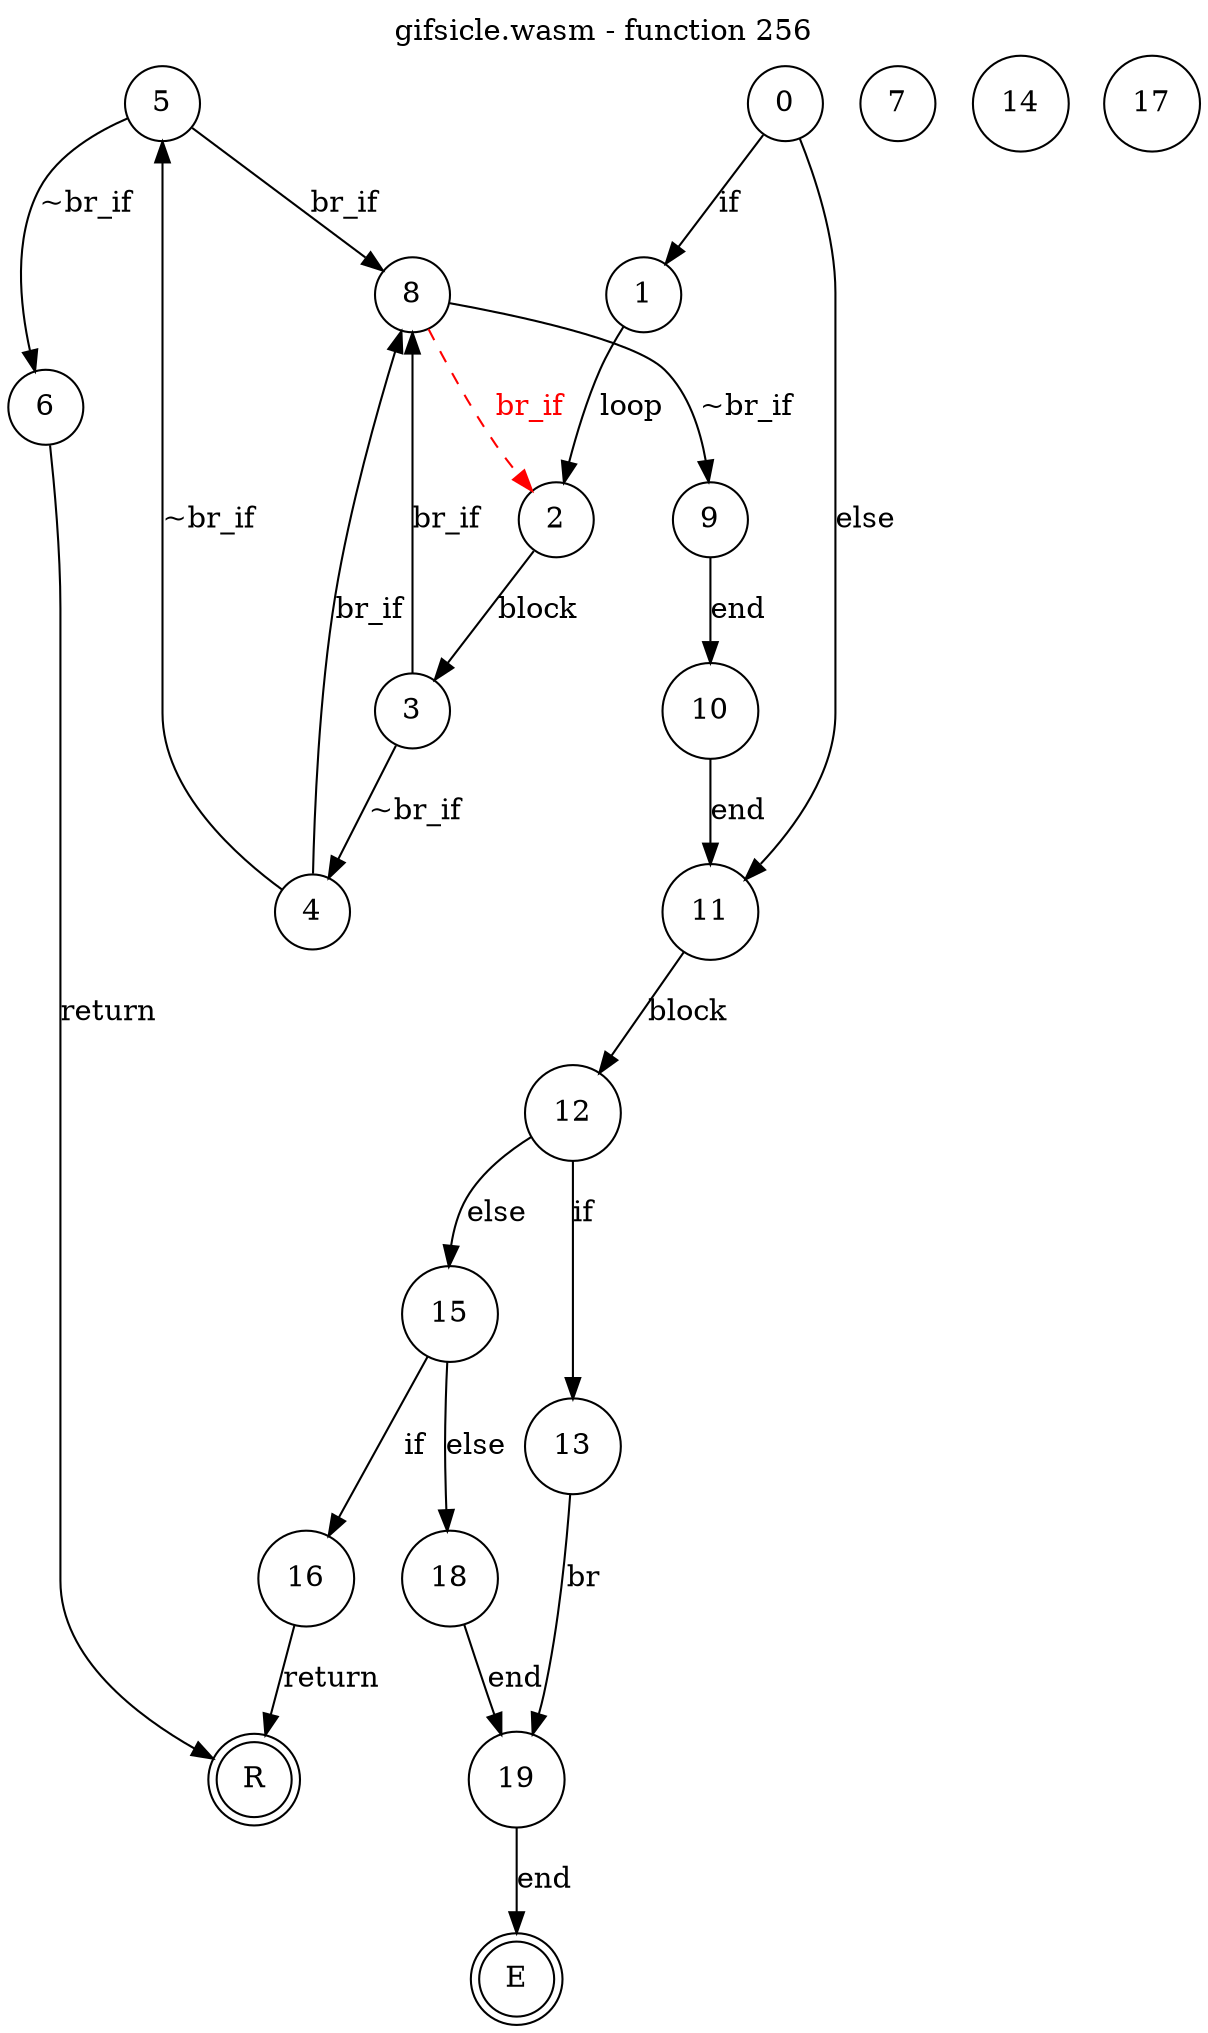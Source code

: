 digraph finite_state_machine {
    label = "gifsicle.wasm - function 256"
    labelloc =  t
    labelfontsize = 16
    labelfontcolor = black
    labelfontname = "Helvetica"
    node [shape = doublecircle]; E R ;
node [shape=circle, fontcolor=black, style="", label="0"]0
node [shape=circle, fontcolor=black, style="", label="1"]1
node [shape=circle, fontcolor=black, style="", label="2"]2
node [shape=circle, fontcolor=black, style="", label="3"]3
node [shape=circle, fontcolor=black, style="", label="4"]4
node [shape=circle, fontcolor=black, style="", label="5"]5
node [shape=circle, fontcolor=black, style="", label="6"]6
node [shape=circle, fontcolor=black, style="", label="7"]7
node [shape=circle, fontcolor=black, style="", label="8"]8
node [shape=circle, fontcolor=black, style="", label="9"]9
node [shape=circle, fontcolor=black, style="", label="10"]10
node [shape=circle, fontcolor=black, style="", label="11"]11
node [shape=circle, fontcolor=black, style="", label="12"]12
node [shape=circle, fontcolor=black, style="", label="13"]13
node [shape=circle, fontcolor=black, style="", label="14"]14
node [shape=circle, fontcolor=black, style="", label="15"]15
node [shape=circle, fontcolor=black, style="", label="16"]16
node [shape=circle, fontcolor=black, style="", label="17"]17
node [shape=circle, fontcolor=black, style="", label="18"]18
node [shape=circle, fontcolor=black, style="", label="19"]19
node [shape=circle, fontcolor=black, style="", label="E"]E
node [shape=circle, fontcolor=black, style="", label="R"]R
    0 -> 1[label="if"];
    0 -> 11[label="else"];
    1 -> 2[label="loop"];
    2 -> 3[label="block"];
    3 -> 4[label="~br_if"];
    3 -> 8[label="br_if"];
    4 -> 5[label="~br_if"];
    4 -> 8[label="br_if"];
    5 -> 6[label="~br_if"];
    5 -> 8[label="br_if"];
    6 -> R[label="return"];
    8 -> 9[label="~br_if"];
    8 -> 2[style="dashed" color="red" fontcolor="red" label="br_if"];
    9 -> 10[label="end"];
    10 -> 11[label="end"];
    11 -> 12[label="block"];
    12 -> 13[label="if"];
    12 -> 15[label="else"];
    13 -> 19[label="br"];
    15 -> 16[label="if"];
    15 -> 18[label="else"];
    16 -> R[label="return"];
    18 -> 19[label="end"];
    19 -> E[label="end"];
}
